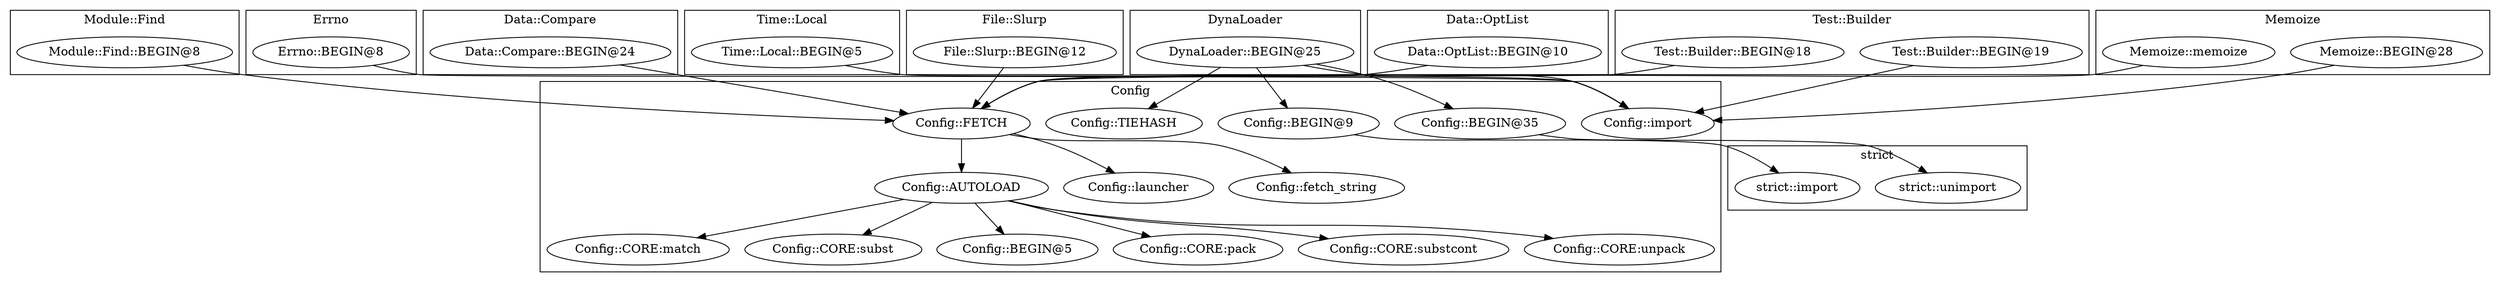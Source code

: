 digraph {
graph [overlap=false]
subgraph cluster_Config {
	label="Config";
	"Config::BEGIN@35";
	"Config::CORE:match";
	"Config::CORE:subst";
	"Config::TIEHASH";
	"Config::BEGIN@5";
	"Config::fetch_string";
	"Config::AUTOLOAD";
	"Config::import";
	"Config::CORE:pack";
	"Config::BEGIN@9";
	"Config::launcher";
	"Config::CORE:substcont";
	"Config::CORE:unpack";
	"Config::FETCH";
}
subgraph cluster_Module_Find {
	label="Module::Find";
	"Module::Find::BEGIN@8";
}
subgraph cluster_Errno {
	label="Errno";
	"Errno::BEGIN@8";
}
subgraph cluster_Data_Compare {
	label="Data::Compare";
	"Data::Compare::BEGIN@24";
}
subgraph cluster_Time_Local {
	label="Time::Local";
	"Time::Local::BEGIN@5";
}
subgraph cluster_File_Slurp {
	label="File::Slurp";
	"File::Slurp::BEGIN@12";
}
subgraph cluster_DynaLoader {
	label="DynaLoader";
	"DynaLoader::BEGIN@25";
}
subgraph cluster_Data_OptList {
	label="Data::OptList";
	"Data::OptList::BEGIN@10";
}
subgraph cluster_Test_Builder {
	label="Test::Builder";
	"Test::Builder::BEGIN@18";
	"Test::Builder::BEGIN@19";
}
subgraph cluster_strict {
	label="strict";
	"strict::import";
	"strict::unimport";
}
subgraph cluster_Memoize {
	label="Memoize";
	"Memoize::BEGIN@28";
	"Memoize::memoize";
}
"Config::AUTOLOAD" -> "Config::CORE:substcont";
"Config::FETCH" -> "Config::fetch_string";
"DynaLoader::BEGIN@25" -> "Config::TIEHASH";
"Time::Local::BEGIN@5" -> "Config::import";
"Errno::BEGIN@8" -> "Config::import";
"Memoize::BEGIN@28" -> "Config::import";
"DynaLoader::BEGIN@25" -> "Config::import";
"Test::Builder::BEGIN@19" -> "Config::import";
"Config::FETCH" -> "Config::AUTOLOAD";
"Config::BEGIN@35" -> "strict::unimport";
"Config::FETCH" -> "Config::launcher";
"Config::AUTOLOAD" -> "Config::CORE:unpack";
"Config::AUTOLOAD" -> "Config::BEGIN@5";
"Data::OptList::BEGIN@10" -> "Config::FETCH";
"Test::Builder::BEGIN@18" -> "Config::FETCH";
"Module::Find::BEGIN@8" -> "Config::FETCH";
"Data::Compare::BEGIN@24" -> "Config::FETCH";
"File::Slurp::BEGIN@12" -> "Config::FETCH";
"Memoize::memoize" -> "Config::FETCH";
"Config::AUTOLOAD" -> "Config::CORE:subst";
"Config::BEGIN@9" -> "strict::import";
"Config::AUTOLOAD" -> "Config::CORE:match";
"Config::AUTOLOAD" -> "Config::CORE:pack";
"DynaLoader::BEGIN@25" -> "Config::BEGIN@35";
"DynaLoader::BEGIN@25" -> "Config::BEGIN@9";
}
